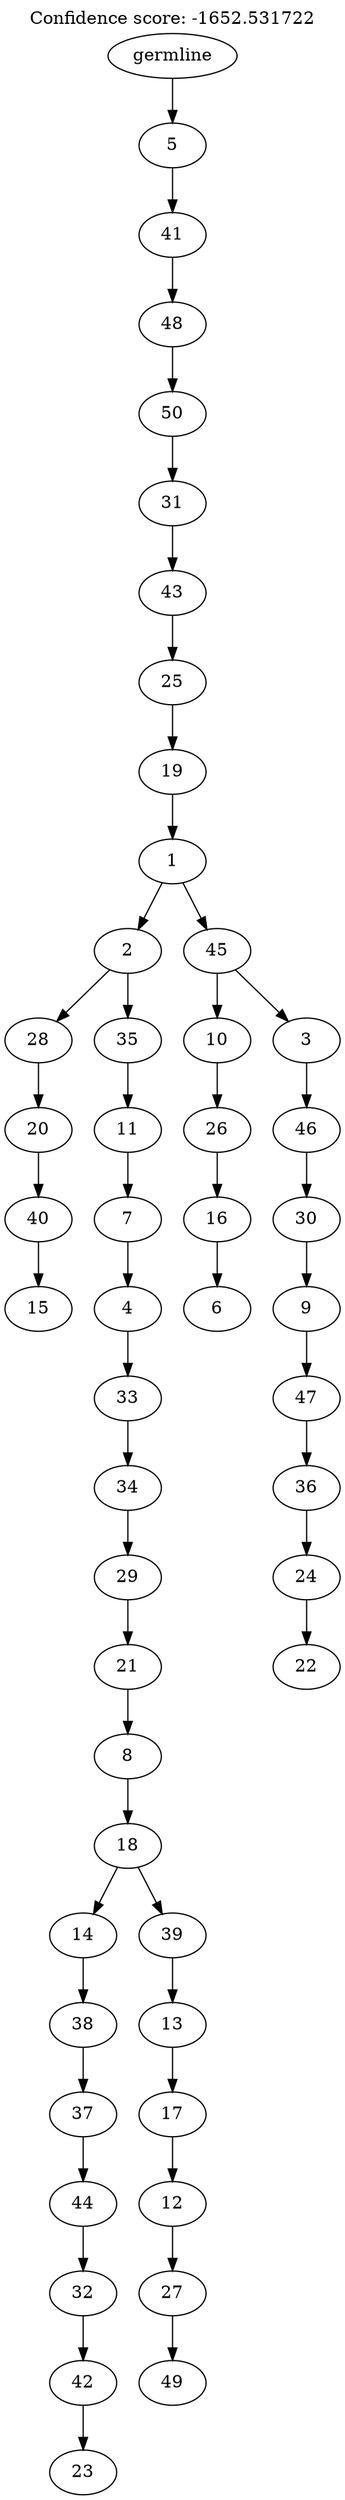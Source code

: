 digraph g {
	"49" -> "50";
	"50" [label="15"];
	"48" -> "49";
	"49" [label="40"];
	"47" -> "48";
	"48" [label="20"];
	"45" -> "46";
	"46" [label="23"];
	"44" -> "45";
	"45" [label="42"];
	"43" -> "44";
	"44" [label="32"];
	"42" -> "43";
	"43" [label="44"];
	"41" -> "42";
	"42" [label="37"];
	"40" -> "41";
	"41" [label="38"];
	"38" -> "39";
	"39" [label="49"];
	"37" -> "38";
	"38" [label="27"];
	"36" -> "37";
	"37" [label="12"];
	"35" -> "36";
	"36" [label="17"];
	"34" -> "35";
	"35" [label="13"];
	"33" -> "34";
	"34" [label="39"];
	"33" -> "40";
	"40" [label="14"];
	"32" -> "33";
	"33" [label="18"];
	"31" -> "32";
	"32" [label="8"];
	"30" -> "31";
	"31" [label="21"];
	"29" -> "30";
	"30" [label="29"];
	"28" -> "29";
	"29" [label="34"];
	"27" -> "28";
	"28" [label="33"];
	"26" -> "27";
	"27" [label="4"];
	"25" -> "26";
	"26" [label="7"];
	"24" -> "25";
	"25" [label="11"];
	"23" -> "24";
	"24" [label="35"];
	"23" -> "47";
	"47" [label="28"];
	"21" -> "22";
	"22" [label="6"];
	"20" -> "21";
	"21" [label="16"];
	"19" -> "20";
	"20" [label="26"];
	"17" -> "18";
	"18" [label="22"];
	"16" -> "17";
	"17" [label="24"];
	"15" -> "16";
	"16" [label="36"];
	"14" -> "15";
	"15" [label="47"];
	"13" -> "14";
	"14" [label="9"];
	"12" -> "13";
	"13" [label="30"];
	"11" -> "12";
	"12" [label="46"];
	"10" -> "11";
	"11" [label="3"];
	"10" -> "19";
	"19" [label="10"];
	"9" -> "10";
	"10" [label="45"];
	"9" -> "23";
	"23" [label="2"];
	"8" -> "9";
	"9" [label="1"];
	"7" -> "8";
	"8" [label="19"];
	"6" -> "7";
	"7" [label="25"];
	"5" -> "6";
	"6" [label="43"];
	"4" -> "5";
	"5" [label="31"];
	"3" -> "4";
	"4" [label="50"];
	"2" -> "3";
	"3" [label="48"];
	"1" -> "2";
	"2" [label="41"];
	"0" -> "1";
	"1" [label="5"];
	"0" [label="germline"];
	labelloc="t";
	label="Confidence score: -1652.531722";
}
